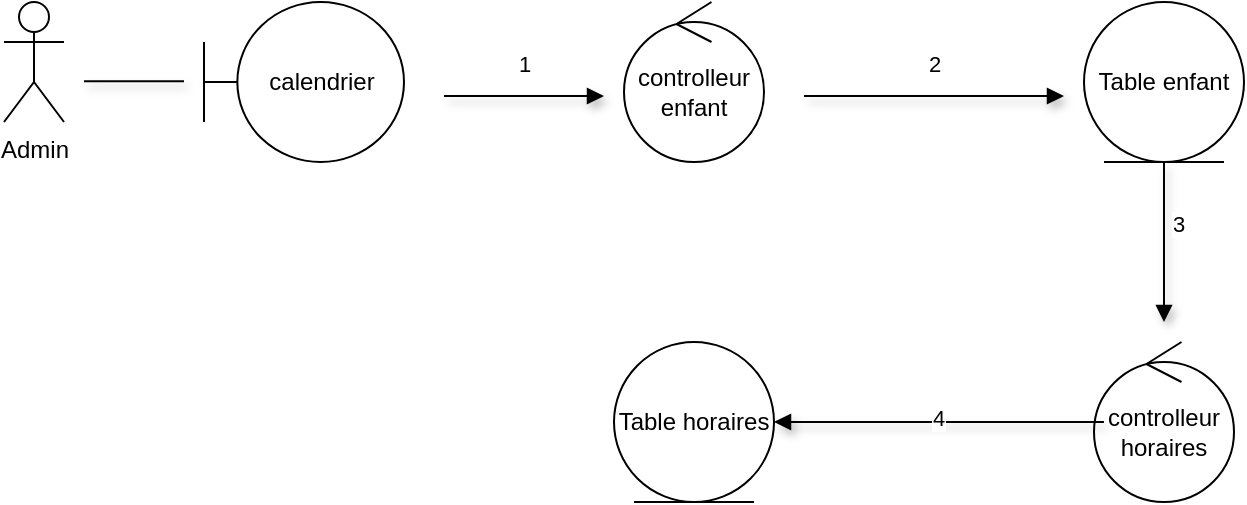 <mxfile version="12.7.9" type="device"><diagram id="3YBZ4TyRGDd-K0dvz-aD" name="Page-1"><mxGraphModel dx="2942" dy="1105" grid="1" gridSize="10" guides="1" tooltips="1" connect="1" arrows="1" fold="1" page="1" pageScale="1" pageWidth="850" pageHeight="1100" math="0" shadow="0"><root><mxCell id="0"/><mxCell id="1" parent="0"/><mxCell id="W3wujk3GT0LRkmeRNSeT-1" value="Admin" style="shape=umlActor;verticalLabelPosition=bottom;labelBackgroundColor=#ffffff;verticalAlign=top;html=1;" parent="1" vertex="1"><mxGeometry x="70" y="110" width="30" height="60" as="geometry"/></mxCell><mxCell id="W3wujk3GT0LRkmeRNSeT-2" value="calendrier" style="shape=umlBoundary;whiteSpace=wrap;html=1;" parent="1" vertex="1"><mxGeometry x="170" y="110" width="100" height="80" as="geometry"/></mxCell><mxCell id="W3wujk3GT0LRkmeRNSeT-3" value="controlleur enfant" style="ellipse;shape=umlControl;whiteSpace=wrap;html=1;" parent="1" vertex="1"><mxGeometry x="380" y="110" width="70" height="80" as="geometry"/></mxCell><mxCell id="W3wujk3GT0LRkmeRNSeT-4" value="Table enfant" style="ellipse;shape=umlEntity;whiteSpace=wrap;html=1;" parent="1" vertex="1"><mxGeometry x="610" y="110" width="80" height="80" as="geometry"/></mxCell><mxCell id="W3wujk3GT0LRkmeRNSeT-6" value="" style="endArrow=none;html=1;shadow=1;" parent="1" edge="1"><mxGeometry width="50" height="50" relative="1" as="geometry"><mxPoint x="110" y="149.66" as="sourcePoint"/><mxPoint x="160" y="149.66" as="targetPoint"/><Array as="points"><mxPoint x="130" y="149.66"/></Array></mxGeometry></mxCell><mxCell id="W3wujk3GT0LRkmeRNSeT-9" value="&lt;span style=&quot;color: rgba(0 , 0 , 0 , 0) ; font-family: monospace ; font-size: 0px&quot;&gt;%3CmxGraphModel%3E%3Croot%3E%3CmxCell%20id%3D%220%22%2F%3E%3CmxCell%20id%3D%221%22%20parent%3D%220%22%2F%3E%3CmxCell%20id%3D%222%22%20value%3D%22%22%20style%3D%22endArrow%3Dnone%3Bhtml%3D1%3Bshadow%3D1%3B%22%20edge%3D%221%22%20parent%3D%221%22%3E%3CmxGeometry%20width%3D%2250%22%20height%3D%2250%22%20relative%3D%221%22%20as%3D%22geometry%22%3E%3CmxPoint%20x%3D%22110%22%20y%3D%22149.66%22%20as%3D%22sourcePoint%22%2F%3E%3CmxPoint%20x%3D%22160%22%20y%3D%22149.66%22%20as%3D%22targetPoint%22%2F%3E%3CArray%20as%3D%22points%22%3E%3CmxPoint%20x%3D%22130%22%20y%3D%22149.66%22%2F%3E%3C%2FArray%3E%3C%2FmxGeometry%3E%3C%2FmxCell%3E%3C%2Froot%3E%3C%2FmxGraphModel%3E&lt;/span&gt;" style="text;html=1;align=center;verticalAlign=middle;resizable=0;points=[];autosize=1;" parent="1" vertex="1"><mxGeometry x="341" y="157" width="20" height="20" as="geometry"/></mxCell><mxCell id="W3wujk3GT0LRkmeRNSeT-12" value="1" style="html=1;verticalAlign=bottom;endArrow=block;shadow=1;" parent="1" edge="1"><mxGeometry y="7" width="80" relative="1" as="geometry"><mxPoint x="290" y="157" as="sourcePoint"/><mxPoint x="370" y="157" as="targetPoint"/><mxPoint as="offset"/></mxGeometry></mxCell><mxCell id="W3wujk3GT0LRkmeRNSeT-14" value="2" style="html=1;verticalAlign=bottom;endArrow=block;shadow=1;" parent="1" edge="1"><mxGeometry y="7" width="80" relative="1" as="geometry"><mxPoint x="470" y="157" as="sourcePoint"/><mxPoint x="600" y="157" as="targetPoint"/><mxPoint as="offset"/></mxGeometry></mxCell><mxCell id="A9NNOZfT1fpy76PokVfi-1" value="controlleur horaires" style="ellipse;shape=umlControl;whiteSpace=wrap;html=1;" vertex="1" parent="1"><mxGeometry x="615" y="280" width="70" height="80" as="geometry"/></mxCell><mxCell id="A9NNOZfT1fpy76PokVfi-2" value="3" style="html=1;verticalAlign=bottom;endArrow=block;shadow=1;exitX=0.5;exitY=1;exitDx=0;exitDy=0;" edge="1" parent="1" source="W3wujk3GT0LRkmeRNSeT-4"><mxGeometry y="7" width="80" relative="1" as="geometry"><mxPoint x="550" y="260" as="sourcePoint"/><mxPoint x="650" y="270" as="targetPoint"/><mxPoint as="offset"/></mxGeometry></mxCell><mxCell id="A9NNOZfT1fpy76PokVfi-3" value="Table horaires" style="ellipse;shape=umlEntity;whiteSpace=wrap;html=1;" vertex="1" parent="1"><mxGeometry x="375" y="280" width="80" height="80" as="geometry"/></mxCell><mxCell id="A9NNOZfT1fpy76PokVfi-4" value="4" style="html=1;verticalAlign=bottom;endArrow=block;shadow=1;exitX=0.071;exitY=0.5;exitDx=0;exitDy=0;exitPerimeter=0;entryX=1;entryY=0.5;entryDx=0;entryDy=0;" edge="1" parent="1" source="A9NNOZfT1fpy76PokVfi-1" target="A9NNOZfT1fpy76PokVfi-3"><mxGeometry y="7" width="80" relative="1" as="geometry"><mxPoint x="470" y="240" as="sourcePoint"/><mxPoint x="600" y="240" as="targetPoint"/><mxPoint as="offset"/></mxGeometry></mxCell></root></mxGraphModel></diagram></mxfile>